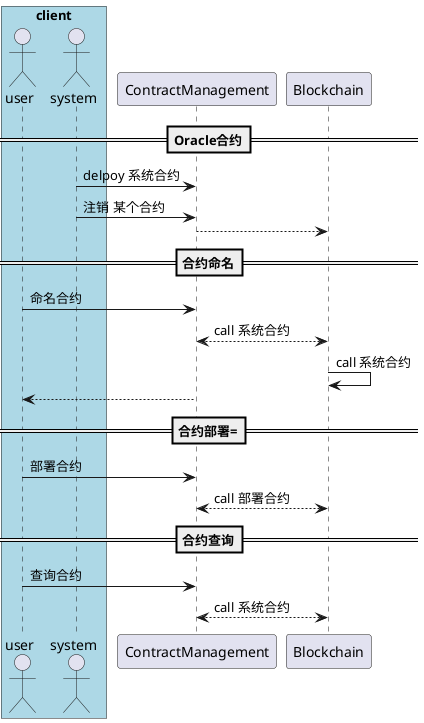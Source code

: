 @startuml

actor user

actor system

box "client" #LightBlue
	participant user
	participant system
end box


==Oracle合约==

system -> ContractManagement:delpoy 系统合约

system -> ContractManagement:注销 某个合约

ContractManagement-->Blockchain


==合约命名==

user -> ContractManagement:命名合约

ContractManagement<-->Blockchain: call 系统合约

Blockchain->Blockchain:call 系统合约

ContractManagement-->user

==合约部署===

user -> ContractManagement:部署合约

ContractManagement<-->Blockchain: call 部署合约

==合约查询==

user -> ContractManagement:查询合约

ContractManagement<-->Blockchain: call 系统合约

@enduml